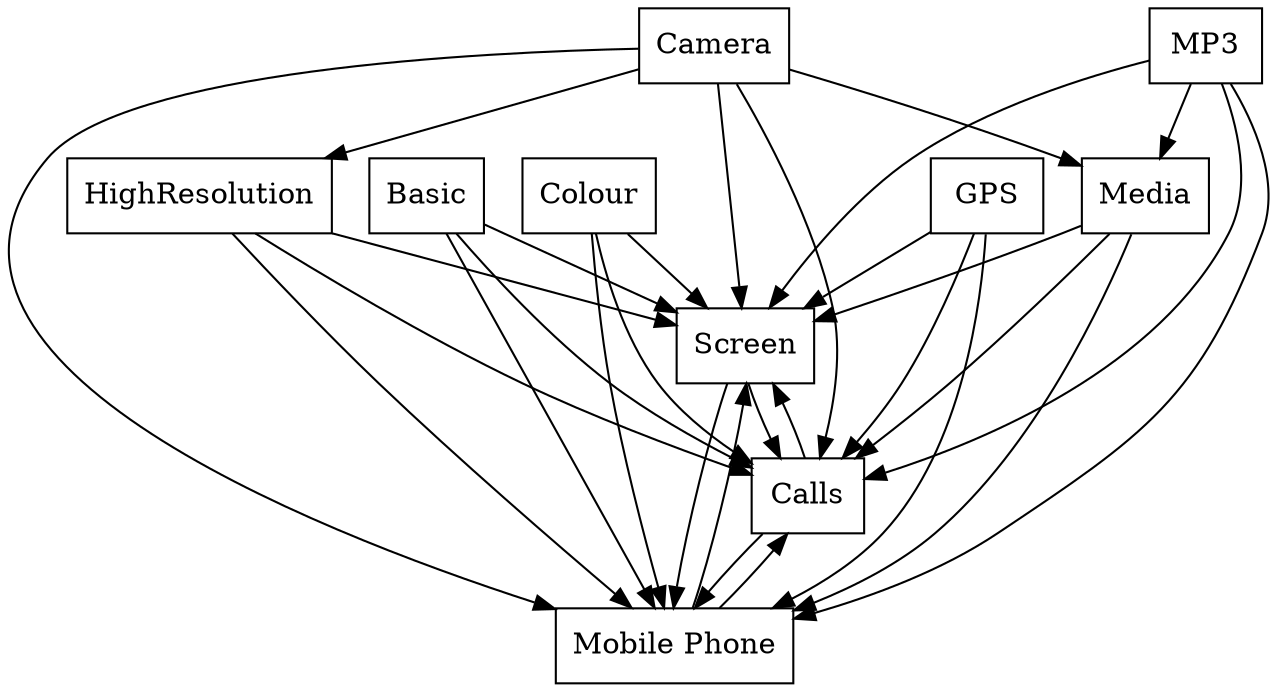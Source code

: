 digraph{
graph [rankdir=TB];
node [shape=box];
edge [arrowhead=normal];
0[label="Basic",]
1[label="Screen",]
2[label="Colour",]
3[label="Media",]
4[label="Camera",]
5[label="MP3",]
6[label="Calls",]
7[label="GPS",]
8[label="Mobile Phone",]
9[label="HighResolution",]
0->1[label="",]
0->6[label="",]
0->8[label="",]
1->6[label="",]
1->8[label="",]
2->1[label="",]
2->6[label="",]
2->8[label="",]
3->1[label="",]
3->6[label="",]
3->8[label="",]
4->1[label="",]
4->3[label="",]
4->6[label="",]
4->8[label="",]
4->9[label="",]
5->1[label="",]
5->3[label="",]
5->6[label="",]
5->8[label="",]
6->1[label="",]
6->8[label="",]
7->1[label="",]
7->6[label="",]
7->8[label="",]
8->1[label="",]
8->6[label="",]
9->1[label="",]
9->6[label="",]
9->8[label="",]
}
